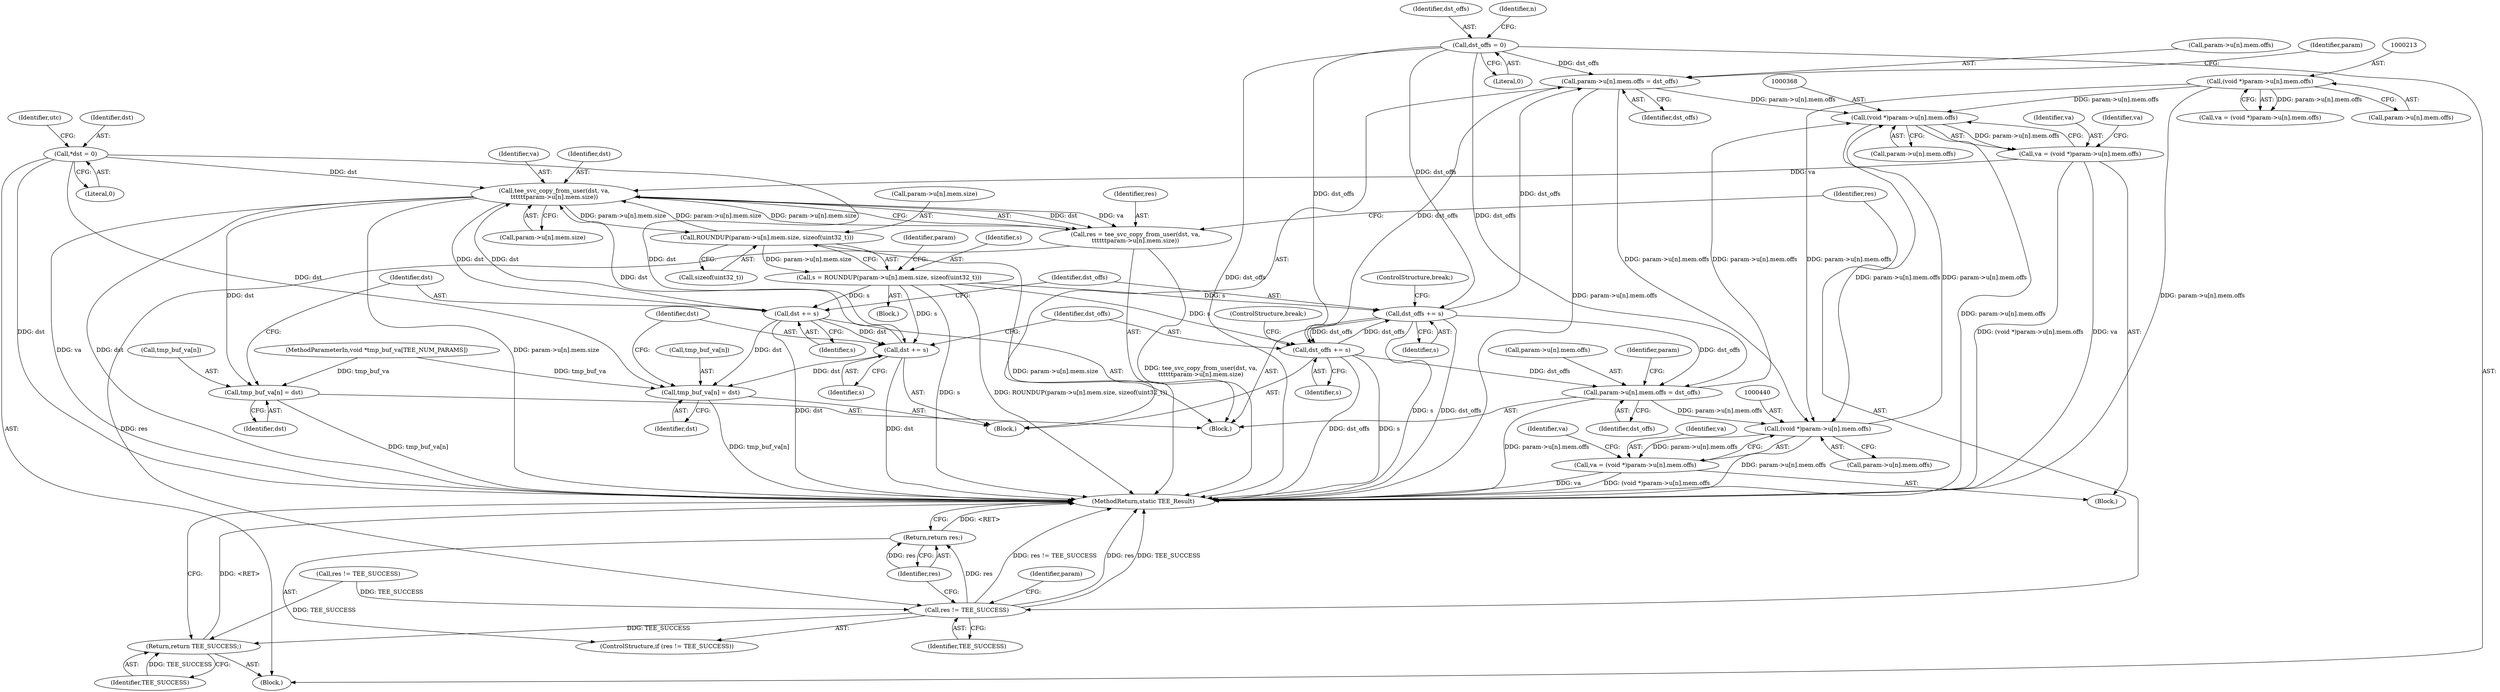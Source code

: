digraph "0_optee_os_d5c5b0b77b2b589666024d219a8007b3f5b6faeb@pointer" {
"1000453" [label="(Call,param->u[n].mem.offs = dst_offs)"];
"1000432" [label="(Call,dst_offs += s)"];
"1000342" [label="(Call,s = ROUNDUP(param->u[n].mem.size, sizeof(uint32_t)))"];
"1000344" [label="(Call,ROUNDUP(param->u[n].mem.size, sizeof(uint32_t)))"];
"1000383" [label="(Call,tee_svc_copy_from_user(dst, va,\n\t\t\t\t\t\tparam->u[n].mem.size))"];
"1000120" [label="(Call,*dst = 0)"];
"1000429" [label="(Call,dst += s)"];
"1000481" [label="(Call,dst += s)"];
"1000365" [label="(Call,va = (void *)param->u[n].mem.offs)"];
"1000367" [label="(Call,(void *)param->u[n].mem.offs)"];
"1000439" [label="(Call,(void *)param->u[n].mem.offs)"];
"1000453" [label="(Call,param->u[n].mem.offs = dst_offs)"];
"1000323" [label="(Call,dst_offs = 0)"];
"1000484" [label="(Call,dst_offs += s)"];
"1000212" [label="(Call,(void *)param->u[n].mem.offs)"];
"1000401" [label="(Call,param->u[n].mem.offs = dst_offs)"];
"1000476" [label="(Call,tmp_buf_va[n] = dst)"];
"1000437" [label="(Call,va = (void *)param->u[n].mem.offs)"];
"1000381" [label="(Call,res = tee_svc_copy_from_user(dst, va,\n\t\t\t\t\t\tparam->u[n].mem.size))"];
"1000396" [label="(Call,res != TEE_SUCCESS)"];
"1000399" [label="(Return,return res;)"];
"1000490" [label="(Return,return TEE_SUCCESS;)"];
"1000424" [label="(Call,tmp_buf_va[n] = dst)"];
"1000365" [label="(Call,va = (void *)param->u[n].mem.offs)"];
"1000384" [label="(Identifier,dst)"];
"1000484" [label="(Call,dst_offs += s)"];
"1000381" [label="(Call,res = tee_svc_copy_from_user(dst, va,\n\t\t\t\t\t\tparam->u[n].mem.size))"];
"1000424" [label="(Call,tmp_buf_va[n] = dst)"];
"1000354" [label="(Call,sizeof(uint32_t))"];
"1000344" [label="(Call,ROUNDUP(param->u[n].mem.size, sizeof(uint32_t)))"];
"1000483" [label="(Identifier,s)"];
"1000369" [label="(Call,param->u[n].mem.offs)"];
"1000438" [label="(Identifier,va)"];
"1000396" [label="(Call,res != TEE_SUCCESS)"];
"1000428" [label="(Identifier,dst)"];
"1000452" [label="(Block,)"];
"1000323" [label="(Call,dst_offs = 0)"];
"1000417" [label="(Identifier,param)"];
"1000486" [label="(Identifier,s)"];
"1000386" [label="(Call,param->u[n].mem.size)"];
"1000325" [label="(Literal,0)"];
"1000359" [label="(Identifier,param)"];
"1000395" [label="(ControlStructure,if (res != TEE_SUCCESS))"];
"1000491" [label="(Identifier,TEE_SUCCESS)"];
"1000411" [label="(Identifier,dst_offs)"];
"1000109" [label="(MethodParameterIn,void *tmp_buf_va[TEE_NUM_PARAMS])"];
"1000111" [label="(Block,)"];
"1000397" [label="(Identifier,res)"];
"1000469" [label="(Identifier,param)"];
"1000383" [label="(Call,tee_svc_copy_from_user(dst, va,\n\t\t\t\t\t\tparam->u[n].mem.size))"];
"1000439" [label="(Call,(void *)param->u[n].mem.offs)"];
"1000406" [label="(Identifier,param)"];
"1000382" [label="(Identifier,res)"];
"1000485" [label="(Identifier,dst_offs)"];
"1000401" [label="(Call,param->u[n].mem.offs = dst_offs)"];
"1000366" [label="(Identifier,va)"];
"1000425" [label="(Call,tmp_buf_va[n])"];
"1000342" [label="(Call,s = ROUNDUP(param->u[n].mem.size, sizeof(uint32_t)))"];
"1000492" [label="(MethodReturn,static TEE_Result)"];
"1000367" [label="(Call,(void *)param->u[n].mem.offs)"];
"1000429" [label="(Call,dst += s)"];
"1000122" [label="(Literal,0)"];
"1000431" [label="(Identifier,s)"];
"1000379" [label="(Identifier,va)"];
"1000324" [label="(Identifier,dst_offs)"];
"1000126" [label="(Identifier,utc)"];
"1000433" [label="(Identifier,dst_offs)"];
"1000345" [label="(Call,param->u[n].mem.size)"];
"1000398" [label="(Identifier,TEE_SUCCESS)"];
"1000463" [label="(Identifier,dst_offs)"];
"1000437" [label="(Call,va = (void *)param->u[n].mem.offs)"];
"1000451" [label="(Identifier,va)"];
"1000212" [label="(Call,(void *)param->u[n].mem.offs)"];
"1000120" [label="(Call,*dst = 0)"];
"1000210" [label="(Call,va = (void *)param->u[n].mem.offs)"];
"1000214" [label="(Call,param->u[n].mem.offs)"];
"1000318" [label="(Call,res != TEE_SUCCESS)"];
"1000328" [label="(Identifier,n)"];
"1000490" [label="(Return,return TEE_SUCCESS;)"];
"1000430" [label="(Identifier,dst)"];
"1000399" [label="(Return,return res;)"];
"1000453" [label="(Call,param->u[n].mem.offs = dst_offs)"];
"1000482" [label="(Identifier,dst)"];
"1000487" [label="(ControlStructure,break;)"];
"1000380" [label="(Block,)"];
"1000454" [label="(Call,param->u[n].mem.offs)"];
"1000432" [label="(Call,dst_offs += s)"];
"1000434" [label="(Identifier,s)"];
"1000335" [label="(Block,)"];
"1000343" [label="(Identifier,s)"];
"1000435" [label="(ControlStructure,break;)"];
"1000121" [label="(Identifier,dst)"];
"1000476" [label="(Call,tmp_buf_va[n] = dst)"];
"1000385" [label="(Identifier,va)"];
"1000481" [label="(Call,dst += s)"];
"1000402" [label="(Call,param->u[n].mem.offs)"];
"1000362" [label="(Block,)"];
"1000477" [label="(Call,tmp_buf_va[n])"];
"1000441" [label="(Call,param->u[n].mem.offs)"];
"1000480" [label="(Identifier,dst)"];
"1000400" [label="(Identifier,res)"];
"1000453" -> "1000452"  [label="AST: "];
"1000453" -> "1000463"  [label="CFG: "];
"1000454" -> "1000453"  [label="AST: "];
"1000463" -> "1000453"  [label="AST: "];
"1000469" -> "1000453"  [label="CFG: "];
"1000453" -> "1000492"  [label="DDG: param->u[n].mem.offs"];
"1000453" -> "1000367"  [label="DDG: param->u[n].mem.offs"];
"1000453" -> "1000439"  [label="DDG: param->u[n].mem.offs"];
"1000432" -> "1000453"  [label="DDG: dst_offs"];
"1000323" -> "1000453"  [label="DDG: dst_offs"];
"1000484" -> "1000453"  [label="DDG: dst_offs"];
"1000432" -> "1000380"  [label="AST: "];
"1000432" -> "1000434"  [label="CFG: "];
"1000433" -> "1000432"  [label="AST: "];
"1000434" -> "1000432"  [label="AST: "];
"1000435" -> "1000432"  [label="CFG: "];
"1000432" -> "1000492"  [label="DDG: s"];
"1000432" -> "1000492"  [label="DDG: dst_offs"];
"1000432" -> "1000401"  [label="DDG: dst_offs"];
"1000342" -> "1000432"  [label="DDG: s"];
"1000323" -> "1000432"  [label="DDG: dst_offs"];
"1000484" -> "1000432"  [label="DDG: dst_offs"];
"1000432" -> "1000484"  [label="DDG: dst_offs"];
"1000342" -> "1000335"  [label="AST: "];
"1000342" -> "1000344"  [label="CFG: "];
"1000343" -> "1000342"  [label="AST: "];
"1000344" -> "1000342"  [label="AST: "];
"1000359" -> "1000342"  [label="CFG: "];
"1000342" -> "1000492"  [label="DDG: ROUNDUP(param->u[n].mem.size, sizeof(uint32_t))"];
"1000342" -> "1000492"  [label="DDG: s"];
"1000344" -> "1000342"  [label="DDG: param->u[n].mem.size"];
"1000342" -> "1000429"  [label="DDG: s"];
"1000342" -> "1000481"  [label="DDG: s"];
"1000342" -> "1000484"  [label="DDG: s"];
"1000344" -> "1000354"  [label="CFG: "];
"1000345" -> "1000344"  [label="AST: "];
"1000354" -> "1000344"  [label="AST: "];
"1000344" -> "1000492"  [label="DDG: param->u[n].mem.size"];
"1000383" -> "1000344"  [label="DDG: param->u[n].mem.size"];
"1000344" -> "1000383"  [label="DDG: param->u[n].mem.size"];
"1000383" -> "1000381"  [label="AST: "];
"1000383" -> "1000386"  [label="CFG: "];
"1000384" -> "1000383"  [label="AST: "];
"1000385" -> "1000383"  [label="AST: "];
"1000386" -> "1000383"  [label="AST: "];
"1000381" -> "1000383"  [label="CFG: "];
"1000383" -> "1000492"  [label="DDG: dst"];
"1000383" -> "1000492"  [label="DDG: param->u[n].mem.size"];
"1000383" -> "1000492"  [label="DDG: va"];
"1000383" -> "1000381"  [label="DDG: dst"];
"1000383" -> "1000381"  [label="DDG: va"];
"1000383" -> "1000381"  [label="DDG: param->u[n].mem.size"];
"1000120" -> "1000383"  [label="DDG: dst"];
"1000429" -> "1000383"  [label="DDG: dst"];
"1000481" -> "1000383"  [label="DDG: dst"];
"1000365" -> "1000383"  [label="DDG: va"];
"1000383" -> "1000424"  [label="DDG: dst"];
"1000383" -> "1000429"  [label="DDG: dst"];
"1000120" -> "1000111"  [label="AST: "];
"1000120" -> "1000122"  [label="CFG: "];
"1000121" -> "1000120"  [label="AST: "];
"1000122" -> "1000120"  [label="AST: "];
"1000126" -> "1000120"  [label="CFG: "];
"1000120" -> "1000492"  [label="DDG: dst"];
"1000120" -> "1000476"  [label="DDG: dst"];
"1000120" -> "1000481"  [label="DDG: dst"];
"1000429" -> "1000380"  [label="AST: "];
"1000429" -> "1000431"  [label="CFG: "];
"1000430" -> "1000429"  [label="AST: "];
"1000431" -> "1000429"  [label="AST: "];
"1000433" -> "1000429"  [label="CFG: "];
"1000429" -> "1000492"  [label="DDG: dst"];
"1000429" -> "1000476"  [label="DDG: dst"];
"1000429" -> "1000481"  [label="DDG: dst"];
"1000481" -> "1000452"  [label="AST: "];
"1000481" -> "1000483"  [label="CFG: "];
"1000482" -> "1000481"  [label="AST: "];
"1000483" -> "1000481"  [label="AST: "];
"1000485" -> "1000481"  [label="CFG: "];
"1000481" -> "1000492"  [label="DDG: dst"];
"1000481" -> "1000476"  [label="DDG: dst"];
"1000365" -> "1000362"  [label="AST: "];
"1000365" -> "1000367"  [label="CFG: "];
"1000366" -> "1000365"  [label="AST: "];
"1000367" -> "1000365"  [label="AST: "];
"1000379" -> "1000365"  [label="CFG: "];
"1000365" -> "1000492"  [label="DDG: (void *)param->u[n].mem.offs"];
"1000365" -> "1000492"  [label="DDG: va"];
"1000367" -> "1000365"  [label="DDG: param->u[n].mem.offs"];
"1000367" -> "1000369"  [label="CFG: "];
"1000368" -> "1000367"  [label="AST: "];
"1000369" -> "1000367"  [label="AST: "];
"1000367" -> "1000492"  [label="DDG: param->u[n].mem.offs"];
"1000439" -> "1000367"  [label="DDG: param->u[n].mem.offs"];
"1000212" -> "1000367"  [label="DDG: param->u[n].mem.offs"];
"1000401" -> "1000367"  [label="DDG: param->u[n].mem.offs"];
"1000367" -> "1000439"  [label="DDG: param->u[n].mem.offs"];
"1000439" -> "1000437"  [label="AST: "];
"1000439" -> "1000441"  [label="CFG: "];
"1000440" -> "1000439"  [label="AST: "];
"1000441" -> "1000439"  [label="AST: "];
"1000437" -> "1000439"  [label="CFG: "];
"1000439" -> "1000492"  [label="DDG: param->u[n].mem.offs"];
"1000439" -> "1000437"  [label="DDG: param->u[n].mem.offs"];
"1000212" -> "1000439"  [label="DDG: param->u[n].mem.offs"];
"1000401" -> "1000439"  [label="DDG: param->u[n].mem.offs"];
"1000323" -> "1000111"  [label="AST: "];
"1000323" -> "1000325"  [label="CFG: "];
"1000324" -> "1000323"  [label="AST: "];
"1000325" -> "1000323"  [label="AST: "];
"1000328" -> "1000323"  [label="CFG: "];
"1000323" -> "1000492"  [label="DDG: dst_offs"];
"1000323" -> "1000401"  [label="DDG: dst_offs"];
"1000323" -> "1000484"  [label="DDG: dst_offs"];
"1000484" -> "1000452"  [label="AST: "];
"1000484" -> "1000486"  [label="CFG: "];
"1000485" -> "1000484"  [label="AST: "];
"1000486" -> "1000484"  [label="AST: "];
"1000487" -> "1000484"  [label="CFG: "];
"1000484" -> "1000492"  [label="DDG: s"];
"1000484" -> "1000492"  [label="DDG: dst_offs"];
"1000484" -> "1000401"  [label="DDG: dst_offs"];
"1000212" -> "1000210"  [label="AST: "];
"1000212" -> "1000214"  [label="CFG: "];
"1000213" -> "1000212"  [label="AST: "];
"1000214" -> "1000212"  [label="AST: "];
"1000210" -> "1000212"  [label="CFG: "];
"1000212" -> "1000492"  [label="DDG: param->u[n].mem.offs"];
"1000212" -> "1000210"  [label="DDG: param->u[n].mem.offs"];
"1000401" -> "1000380"  [label="AST: "];
"1000401" -> "1000411"  [label="CFG: "];
"1000402" -> "1000401"  [label="AST: "];
"1000411" -> "1000401"  [label="AST: "];
"1000417" -> "1000401"  [label="CFG: "];
"1000401" -> "1000492"  [label="DDG: param->u[n].mem.offs"];
"1000476" -> "1000452"  [label="AST: "];
"1000476" -> "1000480"  [label="CFG: "];
"1000477" -> "1000476"  [label="AST: "];
"1000480" -> "1000476"  [label="AST: "];
"1000482" -> "1000476"  [label="CFG: "];
"1000476" -> "1000492"  [label="DDG: tmp_buf_va[n]"];
"1000109" -> "1000476"  [label="DDG: tmp_buf_va"];
"1000437" -> "1000362"  [label="AST: "];
"1000438" -> "1000437"  [label="AST: "];
"1000451" -> "1000437"  [label="CFG: "];
"1000437" -> "1000492"  [label="DDG: va"];
"1000437" -> "1000492"  [label="DDG: (void *)param->u[n].mem.offs"];
"1000381" -> "1000380"  [label="AST: "];
"1000382" -> "1000381"  [label="AST: "];
"1000397" -> "1000381"  [label="CFG: "];
"1000381" -> "1000492"  [label="DDG: tee_svc_copy_from_user(dst, va,\n\t\t\t\t\t\tparam->u[n].mem.size)"];
"1000381" -> "1000396"  [label="DDG: res"];
"1000396" -> "1000395"  [label="AST: "];
"1000396" -> "1000398"  [label="CFG: "];
"1000397" -> "1000396"  [label="AST: "];
"1000398" -> "1000396"  [label="AST: "];
"1000400" -> "1000396"  [label="CFG: "];
"1000406" -> "1000396"  [label="CFG: "];
"1000396" -> "1000492"  [label="DDG: res != TEE_SUCCESS"];
"1000396" -> "1000492"  [label="DDG: res"];
"1000396" -> "1000492"  [label="DDG: TEE_SUCCESS"];
"1000318" -> "1000396"  [label="DDG: TEE_SUCCESS"];
"1000396" -> "1000399"  [label="DDG: res"];
"1000396" -> "1000490"  [label="DDG: TEE_SUCCESS"];
"1000399" -> "1000395"  [label="AST: "];
"1000399" -> "1000400"  [label="CFG: "];
"1000400" -> "1000399"  [label="AST: "];
"1000492" -> "1000399"  [label="CFG: "];
"1000399" -> "1000492"  [label="DDG: <RET>"];
"1000400" -> "1000399"  [label="DDG: res"];
"1000490" -> "1000111"  [label="AST: "];
"1000490" -> "1000491"  [label="CFG: "];
"1000491" -> "1000490"  [label="AST: "];
"1000492" -> "1000490"  [label="CFG: "];
"1000490" -> "1000492"  [label="DDG: <RET>"];
"1000491" -> "1000490"  [label="DDG: TEE_SUCCESS"];
"1000318" -> "1000490"  [label="DDG: TEE_SUCCESS"];
"1000424" -> "1000380"  [label="AST: "];
"1000424" -> "1000428"  [label="CFG: "];
"1000425" -> "1000424"  [label="AST: "];
"1000428" -> "1000424"  [label="AST: "];
"1000430" -> "1000424"  [label="CFG: "];
"1000424" -> "1000492"  [label="DDG: tmp_buf_va[n]"];
"1000109" -> "1000424"  [label="DDG: tmp_buf_va"];
}
